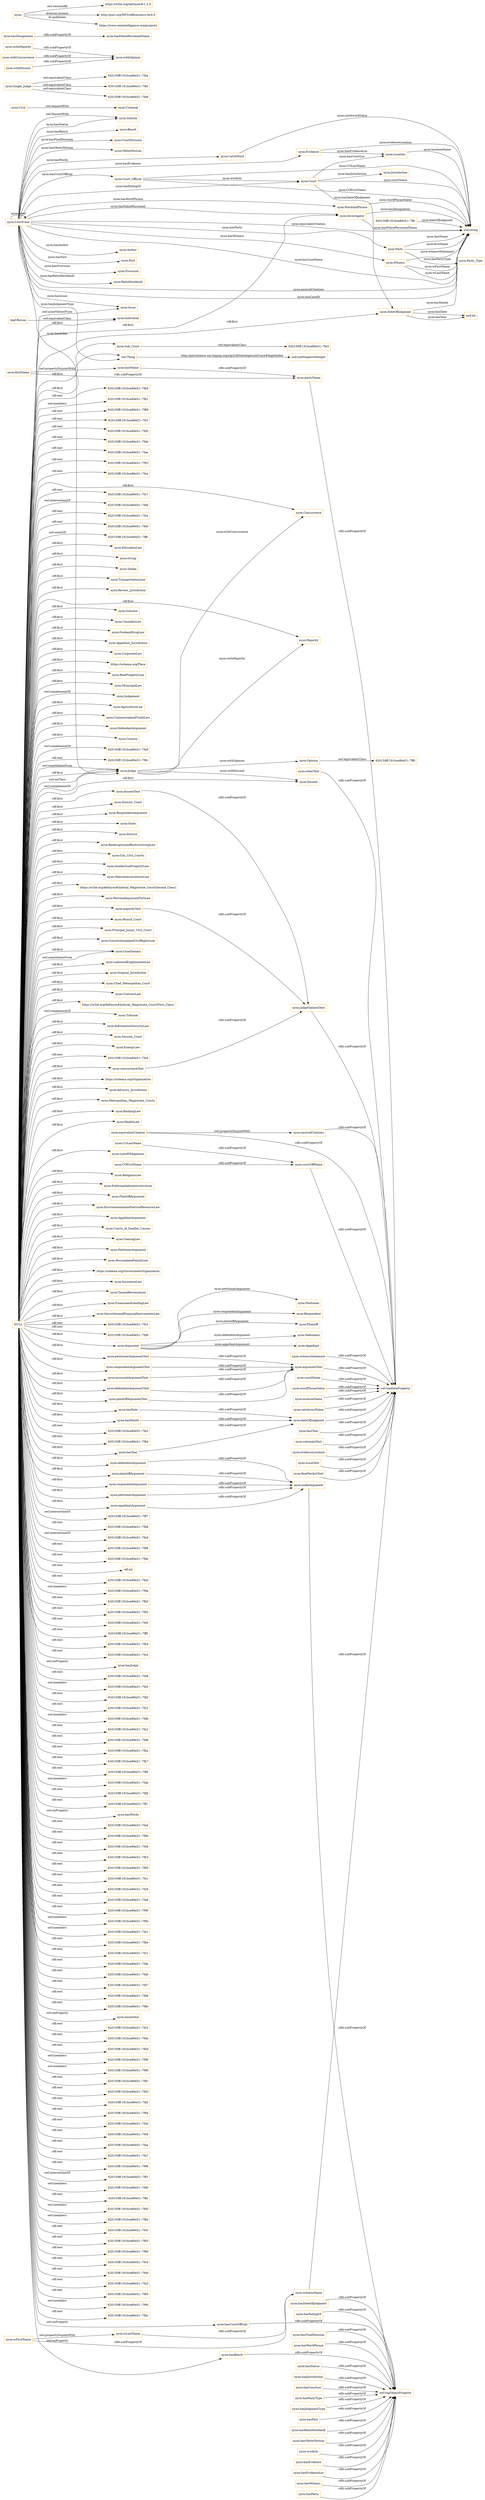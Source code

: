 digraph ar2dtool_diagram { 
rankdir=LR;
size="1501"
node [shape = rectangle, color="orange"]; "nyon:Issue" "nyon:EducationLaw" "nyon:Group" "nyon:Taluka" "nyon:TransportationLaw" "nyon:Civil" "620150ff:191bce80e51:-7fea" "nyon:Review_Jurisdiction" "nyon:Sub_Court" "nyon:Solicitor" "nyon:ObiterDictum" "nyon:CannabisLaw" "nyon:Jurisdiction" "nyon:FoodandDrugLaw" "nyon:Appellant_Jurisdiction" "nyon:CorporateLaw" "https://schema.org/Place" "nyon:Evidence" "nyon:RealPropertyLaw" "nyon:Opinion" "nyon:MunicipalLaw" "nyon:Judgement" "nyon:Author" "nyon:CatchWord" "nyon:Plaintiff" "nyon:AgricultureLaw" "nyon:Court_Official" "nyon:WordAndPhrase" "nyon:CommercialandTradeLaw" "nyon:DefendantArgument" "nyon:Country" "620150ff:191bce80e51:-7fe8" "nyon:DateOfJudgment" "foaf:Person" "nyon:Party_Type" "nyon:Concurrence" "nyon:Fact" "nyon:District_Court" "nyon:RespondentArgument" "nyon:State" "nyon:Party" "620150ff:191bce80e51:-7ffc" "nyon:District" "nyon:Provision" "nyon:BankruptcyandRestructuringLaw" "nyon:Majority" "nyon:City_Civil_Courts" "nyon:Single_Judge" "nyon:IntellectualPropertyLaw" "nyon:TelecommunicationsLaw" "https://w3id.org/def/nyon#Judicial_Magistrate_Court(Second_Class)" "nyon:PersonalInjuryandTortLaw" "nyon:Munsif_Court" "nyon:Principal_Junior_Civil_Court" "nyon:ConstitutionalandCivilRightsLaw" "620150ff:191bce80e51:-7fef" "nyon:CaseDomain" "nyon:LaborandEmploymentLaw" "620150ff:191bce80e51:-7ff0" "nyon:Original_Jurisdiction" "nyon:Chief_Meterpolitan_Court" "nyon:ContractLaw" "https://w3id.org/def/nyon#Judicial_Magistrate_Court(First_Class)" "nyon:RatioDecidendi" "nyon:Defendant" "nyon:Investigator" "nyon:Criminal" "nyon:Tribunal" "nyon:InformationSecurityLaw" "nyon:Session_Court" "nyon:EnergyLaw" "620150ff:191bce80e51:-7fe3" "nyon:Individual" "https://schema.org/Organization" "nyon:Appellant" "nyon:Advisory_Jurisdiction" "nyon:Court" "nyon:Statute" "nyon:Witness" "nyon:Bench" "nyon:Metropolitan_Magistrate_Courts" "nyon:BankingLaw" "nyon:Judge" "nyon:CourtCase" "nyon:Petitioner" "nyon:HealthLaw" "nyon:Dissent" "nyon:LawofObligations" "nyon:Argument" "nyon:ReligiousLaw" "nyon:PublicandAdministrativeLaw" "nyon:PlaintiffArgument" "nyon:EnvironmentalandNaturalResourceLaw" "nyon:AppellantArgument" "nyon:Location" "nyon:Courts_of_Smaller_Causes" "nyon:GamingLaw" "nyon:PetitionerArgument" "nyon:PersonalandFamilyLaw" "https://schema.org/GovernmentOrganization" "nyon:CourtDecision" "nyon:Respondent" "620150ff:191bce80e51:-7fe9" "nyon:InsuranceLaw" "nyon:TaxandRevenueLaw" "nyon:FinanceandLendingLaw" "nyon:SecuritiesandFinancialInstrumentsLaw" ; /*classes style*/
	"nyon:witnessName" -> "owl:topDataProperty" [ label = "rdfs:subPropertyOf" ];
	"nyon:witnessStatement" -> "owl:topDataProperty" [ label = "rdfs:subPropertyOf" ];
	"nyon:defendantArgumentText" -> "nyon:argumentText" [ label = "rdfs:subPropertyOf" ];
	"nyon:wLastName" -> "nyon:witnessName" [ label = "rdfs:subPropertyOf" ];
	"nyon:withMajority" -> "nyon:withOpinion" [ label = "rdfs:subPropertyOf" ];
	"nyon:equivalentCitation" -> "nyon:neutralCitations" [ label = "owl:propertyDisjointWith" ];
	"nyon:equivalentCitation" -> "owl:topDataProperty" [ label = "rdfs:subPropertyOf" ];
	"nyon:CourtCase" -> "nyon:Statute" [ label = "owl:disjointWith" ];
	"nyon:dateOfJudgment" -> "owl:topDataProperty" [ label = "rdfs:subPropertyOf" ];
	"nyon:hasYear" -> "nyon:dateOfJudgment" [ label = "rdfs:subPropertyOf" ];
	"nyon:partyName" -> "owl:topDataProperty" [ label = "rdfs:subPropertyOf" ];
	"nyon:courtOffName" -> "owl:topDataProperty" [ label = "rdfs:subPropertyOf" ];
	"nyon:courtName" -> "owl:topDataProperty" [ label = "rdfs:subPropertyOf" ];
	"nyon:Opinion" -> "620150ff:191bce80e51:-7ff0" [ label = "owl:equivalentClass" ];
	"nyon:plaintiffArgument" -> "nyon:makeArgument" [ label = "rdfs:subPropertyOf" ];
	"nyon:Sub_Court" -> "620150ff:191bce80e51:-7fe3" [ label = "owl:equivalentClass" ];
	"nyon:hasDesignation" -> "nyon:hasPolicePersonnelName" [ label = "rdfs:subPropertyOf" ];
	"nyon:hasWitness" -> "owl:topObjectProperty" [ label = "rdfs:subPropertyOf" ];
	"nyon:Civil" -> "nyon:Criminal" [ label = "owl:disjointWith" ];
	"nyon:wordPhraseValue" -> "owl:topDataProperty" [ label = "rdfs:subPropertyOf" ];
	"nyon:locationName" -> "owl:topDataProperty" [ label = "rdfs:subPropertyOf" ];
	"nyon:hasParty" -> "owl:topObjectProperty" [ label = "rdfs:subPropertyOf" ];
	"nyon:hasDateOfJudgment" -> "owl:topObjectProperty" [ label = "rdfs:subPropertyOf" ];
	"nyon:hasRulingOf" -> "owl:topObjectProperty" [ label = "rdfs:subPropertyOf" ];
	"nyon:catchwordValue" -> "owl:topDataProperty" [ label = "rdfs:subPropertyOf" ];
	"nyon:hasCourtOfficial" -> "owl:topObjectProperty" [ label = "rdfs:subPropertyOf" ];
	"nyon:concurrenceText" -> "nyon:judgeOpinionText" [ label = "rdfs:subPropertyOf" ];
	"nyon:makeArgument" -> "owl:topObjectProperty" [ label = "rdfs:subPropertyOf" ];
	"nyon:hasFinalDecision" -> "owl:topObjectProperty" [ label = "rdfs:subPropertyOf" ];
	"nyon:factText" -> "owl:topDataProperty" [ label = "rdfs:subPropertyOf" ];
	"nyon:lastName" -> "nyon:partyName" [ label = "rdfs:subPropertyOf" ];
	"nyon:respondentArgument" -> "nyon:makeArgument" [ label = "rdfs:subPropertyOf" ];
	"nyon:hasWordPhrase" -> "owl:topObjectProperty" [ label = "rdfs:subPropertyOf" ];
	"NULL" -> "620150ff:191bce80e51:-7ff7" [ label = "owl:intersectionOf" ];
	"NULL" -> "620150ff:191bce80e51:-7fb8" [ label = "rdf:rest" ];
	"NULL" -> "nyon:PetitionerArgument" [ label = "rdf:first" ];
	"NULL" -> "620150ff:191bce80e51:-7fed" [ label = "owl:intersectionOf" ];
	"NULL" -> "nyon:City_Civil_Courts" [ label = "rdf:first" ];
	"NULL" -> "nyon:District_Court" [ label = "rdf:first" ];
	"NULL" -> "nyon:Dissent" [ label = "rdf:first" ];
	"NULL" -> "nyon:Review_Jurisdiction" [ label = "rdf:first" ];
	"NULL" -> "nyon:Argument" [ label = "rdf:first" ];
	"NULL" -> "nyon:petitionerArgument" [ label = "rdf:first" ];
	"NULL" -> "nyon:hasBench" [ label = "owl:onProperty" ];
	"NULL" -> "620150ff:191bce80e51:-7f88" [ label = "rdf:rest" ];
	"NULL" -> "nyon:hasCourtOfficial" [ label = "owl:onProperty" ];
	"NULL" -> "owl:Thing" [ label = "rdf:first" ];
	"NULL" -> "nyon:EnergyLaw" [ label = "rdf:first" ];
	"NULL" -> "nyon:Judge" [ label = "owl:complementOf" ];
	"NULL" -> "rdf:nil" [ label = "rdf:rest" ];
	"NULL" -> "620150ff:191bce80e51:-7fad" [ label = "rdf:rest" ];
	"NULL" -> "nyon:Appellant_Jurisdiction" [ label = "rdf:first" ];
	"NULL" -> "620150ff:191bce80e51:-7f9a" [ label = "owl:members" ];
	"NULL" -> "620150ff:191bce80e51:-7fb0" [ label = "rdf:rest" ];
	"NULL" -> "620150ff:191bce80e51:-7f92" [ label = "rdf:rest" ];
	"NULL" -> "nyon:Courts_of_Smaller_Causes" [ label = "rdf:first" ];
	"NULL" -> "620150ff:191bce80e51:-7fc6" [ label = "rdf:rest" ];
	"NULL" -> "https://w3id.org/def/nyon#Judicial_Magistrate_Court(First_Class)" [ label = "rdf:first" ];
	"NULL" -> "nyon:ContractLaw" [ label = "rdf:first" ];
	"NULL" -> "nyon:Chief_Meterpolitan_Court" [ label = "rdf:first" ];
	"NULL" -> "620150ff:191bce80e51:-7ff6" [ label = "rdf:rest" ];
	"NULL" -> "nyon:BankingLaw" [ label = "rdf:first" ];
	"NULL" -> "nyon:DefendantArgument" [ label = "rdf:first" ];
	"NULL" -> "nyon:dissentText" [ label = "rdf:first" ];
	"NULL" -> "620150ff:191bce80e51:-7fb4" [ label = "rdf:rest" ];
	"NULL" -> "nyon:InsuranceLaw" [ label = "rdf:first" ];
	"NULL" -> "620150ff:191bce80e51:-7fcd" [ label = "rdf:rest" ];
	"NULL" -> "nyon:hasJudge" [ label = "owl:onProperty" ];
	"NULL" -> "nyon:TransportationLaw" [ label = "rdf:first" ];
	"NULL" -> "620150ff:191bce80e51:-7fa9" [ label = "rdf:rest" ];
	"NULL" -> "nyon:Solicitor" [ label = "rdf:first" ];
	"NULL" -> "nyon:FoodandDrugLaw" [ label = "rdf:first" ];
	"NULL" -> "nyon:Issue" [ label = "owl:someValuesFrom" ];
	"NULL" -> "620150ff:191bce80e51:-7fa5" [ label = "owl:members" ];
	"NULL" -> "nyon:TaxandRevenueLaw" [ label = "rdf:first" ];
	"NULL" -> "nyon:PublicandAdministrativeLaw" [ label = "rdf:first" ];
	"NULL" -> "nyon:GamingLaw" [ label = "rdf:first" ];
	"NULL" -> "nyon:majorityText" [ label = "rdf:first" ];
	"NULL" -> "nyon:plaintiffArgument" [ label = "rdf:first" ];
	"NULL" -> "nyon:hasDate" [ label = "rdf:first" ];
	"NULL" -> "620150ff:191bce80e51:-7fbf" [ label = "rdf:rest" ];
	"NULL" -> "620150ff:191bce80e51:-7fc2" [ label = "rdf:rest" ];
	"NULL" -> "nyon:PlaintiffArgument" [ label = "rdf:first" ];
	"NULL" -> "nyon:EducationLaw" [ label = "rdf:first" ];
	"NULL" -> "620150ff:191bce80e51:-7fdb" [ label = "owl:members" ];
	"NULL" -> "620150ff:191bce80e51:-7fa1" [ label = "rdf:rest" ];
	"NULL" -> "620150ff:191bce80e51:-7fd8" [ label = "rdf:rest" ];
	"NULL" -> "620150ff:191bce80e51:-7fba" [ label = "rdf:rest" ];
	"NULL" -> "620150ff:191bce80e51:-7fb7" [ label = "rdf:rest" ];
	"NULL" -> "nyon:respondentArgument" [ label = "rdf:first" ];
	"NULL" -> "nyon:LaborandEmploymentLaw" [ label = "rdf:first" ];
	"NULL" -> "620150ff:191bce80e51:-7f8f" [ label = "rdf:rest" ];
	"NULL" -> "620150ff:191bce80e51:-7fab" [ label = "owl:members" ];
	"NULL" -> "nyon:IntellectualPropertyLaw" [ label = "rdf:first" ];
	"NULL" -> "620150ff:191bce80e51:-7fdf" [ label = "rdf:rest" ];
	"NULL" -> "nyon:Session_Court" [ label = "rdf:first" ];
	"NULL" -> "nyon:AppellantArgument" [ label = "rdf:first" ];
	"NULL" -> "nyon:Majority" [ label = "rdf:first" ];
	"NULL" -> "nyon:DateOfJudgment" [ label = "rdf:first" ];
	"NULL" -> "620150ff:191bce80e51:-7ff1" [ label = "rdf:rest" ];
	"NULL" -> "nyon:hasWords" [ label = "owl:onProperty" ];
	"NULL" -> "nyon:concurrenceText" [ label = "rdf:first" ];
	"NULL" -> "nyon:Individual" [ label = "rdf:first" ];
	"NULL" -> "nyon:Tribunal" [ label = "owl:complementOf" ];
	"NULL" -> "nyon:Judge" [ label = "owl:someValuesFrom" ];
	"NULL" -> "620150ff:191bce80e51:-7fa4" [ label = "rdf:rest" ];
	"NULL" -> "620150ff:191bce80e51:-7f9d" [ label = "rdf:rest" ];
	"NULL" -> "620150ff:191bce80e51:-7fd4" [ label = "rdf:rest" ];
	"NULL" -> "nyon:PersonalInjuryandTortLaw" [ label = "rdf:first" ];
	"NULL" -> "620150ff:191bce80e51:-7fb3" [ label = "rdf:rest" ];
	"NULL" -> "620150ff:191bce80e51:-7f95" [ label = "rdf:rest" ];
	"NULL" -> "620150ff:191bce80e51:-7fcc" [ label = "rdf:rest" ];
	"NULL" -> "620150ff:191bce80e51:-7fc9" [ label = "rdf:rest" ];
	"NULL" -> "620150ff:191bce80e51:-7fa8" [ label = "rdf:rest" ];
	"NULL" -> "620150ff:191bce80e51:-7fe8" [ label = "owl:complementOf" ];
	"NULL" -> "nyon:plaintiffArgumentText" [ label = "rdf:first" ];
	"NULL" -> "nyon:HealthLaw" [ label = "rdf:first" ];
	"NULL" -> "nyon:InformationSecurityLaw" [ label = "rdf:first" ];
	"NULL" -> "620150ff:191bce80e51:-7f99" [ label = "rdf:rest" ];
	"NULL" -> "620150ff:191bce80e51:-7f9e" [ label = "owl:members" ];
	"NULL" -> "nyon:Metropolitan_Magistrate_Courts" [ label = "rdf:first" ];
	"NULL" -> "620150ff:191bce80e51:-7fe1" [ label = "owl:members" ];
	"NULL" -> "nyon:RespondentArgument" [ label = "rdf:first" ];
	"NULL" -> "nyon:Country" [ label = "rdf:first" ];
	"NULL" -> "620150ff:191bce80e51:-7fbe" [ label = "rdf:rest" ];
	"NULL" -> "620150ff:191bce80e51:-7fc1" [ label = "rdf:rest" ];
	"NULL" -> "nyon:CommercialandTradeLaw" [ label = "rdf:first" ];
	"NULL" -> "620150ff:191bce80e51:-7fda" [ label = "rdf:rest" ];
	"NULL" -> "nyon:hasMonth" [ label = "rdf:first" ];
	"NULL" -> "nyon:Judge" [ label = "rdf:first" ];
	"NULL" -> "620150ff:191bce80e51:-7fa0" [ label = "rdf:rest" ];
	"NULL" -> "620150ff:191bce80e51:-7fd7" [ label = "rdf:rest" ];
	"NULL" -> "nyon:petitionerArgumentText" [ label = "rdf:first" ];
	"NULL" -> "620150ff:191bce80e51:-7fb6" [ label = "rdf:rest" ];
	"NULL" -> "nyon:CaseDomain" [ label = "rdf:first" ];
	"NULL" -> "nyon:Judgement" [ label = "owl:complementOf" ];
	"NULL" -> "620150ff:191bce80e51:-7f8e" [ label = "rdf:rest" ];
	"NULL" -> "nyon:hasAuthor" [ label = "owl:onProperty" ];
	"NULL" -> "https://schema.org/GovernmentOrganization" [ label = "rdf:first" ];
	"NULL" -> "620150ff:191bce80e51:-7fc5" [ label = "rdf:rest" ];
	"NULL" -> "nyon:LawofObligations" [ label = "rdf:first" ];
	"NULL" -> "620150ff:191bce80e51:-7fde" [ label = "rdf:rest" ];
	"NULL" -> "620150ff:191bce80e51:-7fbd" [ label = "rdf:rest" ];
	"NULL" -> "nyon:Group" [ label = "rdf:first" ];
	"NULL" -> "nyon:EnvironmentalandNaturalResourceLaw" [ label = "rdf:first" ];
	"NULL" -> "620150ff:191bce80e51:-7f96" [ label = "owl:members" ];
	"NULL" -> "620150ff:191bce80e51:-7f86" [ label = "owl:members" ];
	"NULL" -> "620150ff:191bce80e51:-7f9c" [ label = "rdf:rest" ];
	"NULL" -> "https://w3id.org/def/nyon#Judicial_Magistrate_Court(Second_Class)" [ label = "rdf:first" ];
	"NULL" -> "620150ff:191bce80e51:-7fd3" [ label = "rdf:rest" ];
	"NULL" -> "nyon:respondentArgumentText" [ label = "rdf:first" ];
	"NULL" -> "620150ff:191bce80e51:-7faf" [ label = "rdf:rest" ];
	"NULL" -> "nyon:Principal_Junior_Civil_Court" [ label = "rdf:first" ];
	"NULL" -> "620150ff:191bce80e51:-7f94" [ label = "rdf:rest" ];
	"NULL" -> "620150ff:191bce80e51:-7fcb" [ label = "rdf:rest" ];
	"NULL" -> "nyon:MunicipalLaw" [ label = "rdf:first" ];
	"NULL" -> "620150ff:191bce80e51:-7fc8" [ label = "rdf:rest" ];
	"NULL" -> "nyon:SecuritiesandFinancialInstrumentsLaw" [ label = "rdf:first" ];
	"NULL" -> "620150ff:191bce80e51:-7faa" [ label = "rdf:rest" ];
	"NULL" -> "nyon:RealPropertyLaw" [ label = "rdf:first" ];
	"NULL" -> "620150ff:191bce80e51:-7fa7" [ label = "rdf:rest" ];
	"NULL" -> "https://schema.org/Organization" [ label = "rdf:first" ];
	"NULL" -> "nyon:Taluka" [ label = "rdf:first" ];
	"NULL" -> "620150ff:191bce80e51:-7f98" [ label = "rdf:rest" ];
	"NULL" -> "620150ff:191bce80e51:-7ff3" [ label = "owl:intersectionOf" ];
	"NULL" -> "nyon:appellantArgument" [ label = "rdf:first" ];
	"NULL" -> "620150ff:191bce80e51:-7fd0" [ label = "owl:members" ];
	"NULL" -> "nyon:State" [ label = "rdf:first" ];
	"NULL" -> "nyon:CaseDomain" [ label = "owl:someValuesFrom" ];
	"NULL" -> "nyon:BankruptcyandRestructuringLaw" [ label = "rdf:first" ];
	"NULL" -> "620150ff:191bce80e51:-7ffa" [ label = "rdf:rest" ];
	"NULL" -> "620150ff:191bce80e51:-7fd5" [ label = "owl:members" ];
	"NULL" -> "nyon:AgricultureLaw" [ label = "rdf:first" ];
	"NULL" -> "620150ff:191bce80e51:-7f8a" [ label = "owl:members" ];
	"NULL" -> "620150ff:191bce80e51:-7fc0" [ label = "rdf:rest" ];
	"NULL" -> "nyon:Advisory_Jurisdiction" [ label = "rdf:first" ];
	"NULL" -> "nyon:District" [ label = "rdf:first" ];
	"NULL" -> "620150ff:191bce80e51:-7fb5" [ label = "rdf:rest" ];
	"NULL" -> "620150ff:191bce80e51:-7f8d" [ label = "rdf:rest" ];
	"NULL" -> "nyon:defendentArgument" [ label = "rdf:first" ];
	"NULL" -> "620150ff:191bce80e51:-7fc4" [ label = "rdf:rest" ];
	"NULL" -> "620150ff:191bce80e51:-7fdd" [ label = "rdf:rest" ];
	"NULL" -> "620150ff:191bce80e51:-7fa3" [ label = "rdf:rest" ];
	"NULL" -> "nyon:CorporateLaw" [ label = "rdf:first" ];
	"NULL" -> "620150ff:191bce80e51:-7f85" [ label = "rdf:rest" ];
	"NULL" -> "620150ff:191bce80e51:-7f90" [ label = "owl:members" ];
	"NULL" -> "620150ff:191bce80e51:-7fbc" [ label = "rdf:rest" ];
	"NULL" -> "620150ff:191bce80e51:-7fb9" [ label = "rdf:rest" ];
	"NULL" -> "620150ff:191bce80e51:-7fb1" [ label = "owl:members" ];
	"NULL" -> "nyon:ReligiousLaw" [ label = "rdf:first" ];
	"NULL" -> "620150ff:191bce80e51:-7f89" [ label = "rdf:rest" ];
	"NULL" -> "nyon:CannabisLaw" [ label = "rdf:first" ];
	"NULL" -> "nyon:PersonalandFamilyLaw" [ label = "rdf:first" ];
	"NULL" -> "nyon:Investigator" [ label = "rdf:first" ];
	"NULL" -> "620150ff:191bce80e51:-7fcf" [ label = "rdf:rest" ];
	"NULL" -> "620150ff:191bce80e51:-7fd2" [ label = "rdf:rest" ];
	"NULL" -> "620150ff:191bce80e51:-7feb" [ label = "rdf:rest" ];
	"NULL" -> "620150ff:191bce80e51:-7fae" [ label = "rdf:rest" ];
	"NULL" -> "nyon:hasYear" [ label = "rdf:first" ];
	"NULL" -> "620150ff:191bce80e51:-7f93" [ label = "rdf:rest" ];
	"NULL" -> "nyon:TelecommunicationsLaw" [ label = "rdf:first" ];
	"NULL" -> "620150ff:191bce80e51:-7fca" [ label = "rdf:rest" ];
	"NULL" -> "620150ff:191bce80e51:-7fc7" [ label = "rdf:rest" ];
	"NULL" -> "620150ff:191bce80e51:-7fe6" [ label = "owl:intersectionOf" ];
	"NULL" -> "https://schema.org/Place" [ label = "rdf:first" ];
	"NULL" -> "nyon:Sub_Court" [ label = "rdf:first" ];
	"NULL" -> "620150ff:191bce80e51:-7fce" [ label = "rdf:rest" ];
	"NULL" -> "nyon:Judge" [ label = "owl:onClass" ];
	"NULL" -> "nyon:FinanceandLendingLaw" [ label = "rdf:first" ];
	"NULL" -> "nyon:Munsif_Court" [ label = "rdf:first" ];
	"NULL" -> "nyon:Concurrence" [ label = "rdf:first" ];
	"NULL" -> "620150ff:191bce80e51:-7fe0" [ label = "rdf:rest" ];
	"NULL" -> "620150ff:191bce80e51:-7ffb" [ label = "owl:unionOf" ];
	"NULL" -> "nyon:accussedArgumentText" [ label = "rdf:first" ];
	"NULL" -> "620150ff:191bce80e51:-7f8c" [ label = "rdf:rest" ];
	"NULL" -> "nyon:defendantArgumentText" [ label = "rdf:first" ];
	"NULL" -> "620150ff:191bce80e51:-7fe4" [ label = "rdf:rest" ];
	"NULL" -> "620150ff:191bce80e51:-7fc3" [ label = "rdf:rest" ];
	"NULL" -> "nyon:Original_Jurisdiction" [ label = "rdf:first" ];
	"NULL" -> "nyon:ConstitutionalandCivilRightsLaw" [ label = "rdf:first" ];
	"NULL" -> "620150ff:191bce80e51:-7fd9" [ label = "rdf:rest" ];
	"NULL" -> "620150ff:191bce80e51:-7fa2" [ label = "rdf:rest" ];
	"NULL" -> "620150ff:191bce80e51:-7f84" [ label = "rdf:rest" ];
	"NULL" -> "620150ff:191bce80e51:-7fbb" [ label = "rdf:rest" ];
	"nyon:judgeOpinionText" -> "owl:topDataProperty" [ label = "rdfs:subPropertyOf" ];
	"nyon:dissentText" -> "nyon:judgeOpinionText" [ label = "rdfs:subPropertyOf" ];
	"nyon:hasStatue" -> "owl:topObjectProperty" [ label = "rdfs:subPropertyOf" ];
	"nyon:hasJurisdiction" -> "owl:topObjectProperty" [ label = "rdfs:subPropertyOf" ];
	"nyon:firstName" -> "nyon:lastName" [ label = "owl:propertyDisjointWith" ];
	"nyon:firstName" -> "nyon:partyName" [ label = "rdfs:subPropertyOf" ];
	"nyon:defendentArgument" -> "nyon:makeArgument" [ label = "rdfs:subPropertyOf" ];
	"nyon:hasBench" -> "owl:topObjectProperty" [ label = "rdfs:subPropertyOf" ];
	"nyon:majorityText" -> "nyon:judgeOpinionText" [ label = "rdfs:subPropertyOf" ];
	"nyon:hasCourtLoc" -> "owl:topObjectProperty" [ label = "rdfs:subPropertyOf" ];
	"nyon:Single_Judge" -> "620150ff:191bce80e51:-7fe9" [ label = "owl:equivalentClass" ];
	"nyon:Single_Judge" -> "620150ff:191bce80e51:-7fea" [ label = "owl:equivalentClass" ];
	"nyon:Single_Judge" -> "620150ff:191bce80e51:-7fef" [ label = "owl:equivalentClass" ];
	"nyon:rationaleText" -> "owl:topDataProperty" [ label = "rdfs:subPropertyOf" ];
	"nyon:evidenceLocation" -> "owl:topDataProperty" [ label = "rdfs:subPropertyOf" ];
	"nyon:wFirstName" -> "nyon:wLastName" [ label = "owl:propertyDisjointWith" ];
	"nyon:wFirstName" -> "nyon:witnessName" [ label = "rdfs:subPropertyOf" ];
	"nyon:hasPartyType" -> "owl:topObjectProperty" [ label = "rdfs:subPropertyOf" ];
	"nyon:hasDate" -> "nyon:dateOfJudgment" [ label = "rdfs:subPropertyOf" ];
	"nyon:petitionerArgument" -> "nyon:makeArgument" [ label = "rdfs:subPropertyOf" ];
	"nyon:argumentText" -> "owl:topDataProperty" [ label = "rdfs:subPropertyOf" ];
	"nyon:IssueText" -> "owl:topDataProperty" [ label = "rdfs:subPropertyOf" ];
	"nyon:" -> "https://w3id.org/def/nyon#/1.2.0" [ label = "owl:versionIRI" ];
	"nyon:" -> "http://purl.org/NET/rdflicense/cc-by4.0" [ label = "dcterms:license" ];
	"nyon:" -> "https://www.semintelligence.org/projects" [ label = "dc:publisher" ];
	"nyon:withConcurrence" -> "nyon:withOpinion" [ label = "rdfs:subPropertyOf" ];
	"nyon:finalVerdictText" -> "owl:topDataProperty" [ label = "rdfs:subPropertyOf" ];
	"nyon:accussedArgumentText" -> "nyon:argumentText" [ label = "rdfs:subPropertyOf" ];
	"nyon:hasJudgmentType" -> "owl:topObjectProperty" [ label = "rdfs:subPropertyOf" ];
	"foaf:Person" -> "nyon:Individual" [ label = "owl:equivalentClass" ];
	"nyon:appellantArgument" -> "nyon:makeArgument" [ label = "rdfs:subPropertyOf" ];
	"nyon:hasFact" -> "owl:topObjectProperty" [ label = "rdfs:subPropertyOf" ];
	"nyon:plaintiffArgumentText" -> "nyon:argumentText" [ label = "rdfs:subPropertyOf" ];
	"nyon:petitionerArgumentText" -> "nyon:argumentText" [ label = "rdfs:subPropertyOf" ];
	"nyon:neutralCitations" -> "owl:topDataProperty" [ label = "rdfs:subPropertyOf" ];
	"nyon:hasRatioDecidendi" -> "owl:topObjectProperty" [ label = "rdfs:subPropertyOf" ];
	"nyon:withDissent" -> "nyon:withOpinion" [ label = "rdfs:subPropertyOf" ];
	"nyon:hasObiterDictum" -> "owl:topObjectProperty" [ label = "rdfs:subPropertyOf" ];
	"nyon:worksIn" -> "owl:topObjectProperty" [ label = "rdfs:subPropertyOf" ];
	"nyon:hasMonth" -> "nyon:dateOfJudgment" [ label = "rdfs:subPropertyOf" ];
	"nyon:COFirstName" -> "nyon:courtOffName" [ label = "rdfs:subPropertyOf" ];
	"nyon:hasEvidence" -> "owl:topObjectProperty" [ label = "rdfs:subPropertyOf" ];
	"nyon:hasEvidenceLoc" -> "owl:topObjectProperty" [ label = "rdfs:subPropertyOf" ];
	"nyon:COLastName" -> "nyon:courtOffName" [ label = "rdfs:subPropertyOf" ];
	"nyon:respondentArgumentText" -> "nyon:argumentText" [ label = "rdfs:subPropertyOf" ];
	"nyon:otherText" -> "owl:topDataProperty" [ label = "rdfs:subPropertyOf" ];
	"nyon:Party" -> "xsd:string" [ label = "nyon:firstName" ];
	"nyon:Witness" -> "xsd:string" [ label = "nyon:witnessStatement" ];
	"nyon:CourtCase" -> "nyon:CourtCase" [ label = "nyon:cited" ];
	"nyon:CourtCase" -> "xsd:string" [ label = "nyon:hasCaseName" ];
	"nyon:DateOfJudgment" -> "xsd:int" [ label = "nyon:hasDate" ];
	"nyon:Court_Official" -> "nyon:Court" [ label = "nyon:worksIn" ];
	"nyon:CourtCase" -> "nyon:Bench" [ label = "nyon:hasBench" ];
	"nyon:Court_Official" -> "xsd:string" [ label = "nyon:COFirstName" ];
	"nyon:Judge" -> "nyon:Majority" [ label = "nyon:withMajority" ];
	"nyon:DateOfJudgment" -> "xsd:int" [ label = "nyon:hasYear" ];
	"nyon:CourtCase" -> "nyon:Statute" [ label = "nyon:hasStatue" ];
	"nyon:Argument" -> "nyon:Appellant" [ label = "nyon:appellantArgument" ];
	"nyon:CourtCase" -> "nyon:CourtDecision" [ label = "nyon:hasFinalDecision" ];
	"nyon:Party" -> "nyon:Party_Type" [ label = "nyon:hasPartyType" ];
	"nyon:CourtCase" -> "nyon:Party" [ label = "nyon:hasParty" ];
	"nyon:CourtCase" -> "nyon:Court_Official" [ label = "nyon:hasCourtOfficial" ];
	"nyon:CourtCase" -> "xsd:string" [ label = "nyon:neutralCitations" ];
	"nyon:Argument" -> "nyon:Respondent" [ label = "nyon:respondentArgument" ];
	"nyon:Judge" -> "nyon:Opinion" [ label = "nyon:withOpinion" ];
	"nyon:Argument" -> "nyon:Petitioner" [ label = "nyon:petitionerArgument" ];
	"nyon:Court" -> "xsd:string" [ label = "nyon:courtName" ];
	"620150ff:191bce80e51:-7ffc" -> "xsd:string" [ label = "nyon:dateOfJudgment" ];
	"nyon:Court" -> "nyon:Jurisdiction" [ label = "nyon:hasJurisdiction" ];
	"nyon:Witness" -> "xsd:string" [ label = "nyon:wFirstName" ];
	"nyon:CourtCase" -> "nyon:Witness" [ label = "nyon:hasWitness" ];
	"nyon:CourtCase" -> "nyon:Provision" [ label = "nyon:hasProvision" ];
	"nyon:CatchWord" -> "xsd:string" [ label = "nyon:catchwordValue" ];
	"nyon:CourtCase" -> "nyon:Issue" [ label = "nyon:hasIssue" ];
	"nyon:Argument" -> "nyon:Defendant" [ label = "nyon:defendentArgument" ];
	"nyon:Witness" -> "xsd:string" [ label = "nyon:wLastName" ];
	"nyon:Court_Official" -> "xsd:string" [ label = "nyon:COLastName" ];
	"nyon:CourtCase" -> "nyon:CatchWord" [ label = "nyon:hasWords" ];
	"nyon:Judge" -> "nyon:Dissent" [ label = "nyon:withDissent" ];
	"nyon:Judge" -> "nyon:Concurrence" [ label = "nyon:withConcurrence" ];
	"nyon:CourtCase" -> "nyon:Investigator" [ label = "nyon:hasPolicePersonnel" ];
	"nyon:Evidence" -> "xsd:string" [ label = "nyon:evidenceLocation" ];
	"nyon:CourtCase" -> "nyon:Fact" [ label = "nyon:hasFact" ];
	"nyon:Party" -> "xsd:string" [ label = "nyon:lastName" ];
	"nyon:CourtCase" -> "owl:Thing" [ label = "nyon:hasJudgmentType" ];
	"nyon:Argument" -> "nyon:Plaintiff" [ label = "nyon:plaintiffArgument" ];
	"nyon:Court" -> "nyon:DateOfJudgment" [ label = "nyon:hasDateOfJudgment" ];
	"nyon:CourtCase" -> "nyon:ObiterDictum" [ label = "nyon:hasObiterDictum" ];
	"nyon:CourtCase" -> "xsd:string" [ label = "nyon:hasCaseID" ];
	"nyon:Location" -> "xsd:string" [ label = "nyon:locationName" ];
	"nyon:CourtCase" -> "nyon:Author" [ label = "nyon:hasAuthor" ];
	"nyon:CourtCase" -> "nyon:WordAndPhrase" [ label = "nyon:hasWordPhrase" ];
	"nyon:DateOfJudgment" -> "xsd:string" [ label = "nyon:hasMonth" ];
	"nyon:Investigator" -> "xsd:string" [ label = "nyon:hasDesignation" ];
	"nyon:CourtCase" -> "nyon:RatioDecidendi" [ label = "nyon:hasRatioDecidendi" ];
	"nyon:CourtCase" -> "nyon:Judge" [ label = "nyon:hasJudge" ];
	"nyon:Court" -> "nyon:Location" [ label = "nyon:hasCourtLoc" ];
	"nyon:CourtCase" -> "nyon:Evidence" [ label = "nyon:hasEvidence" ];
	"nyon:Evidence" -> "nyon:Location" [ label = "nyon:hasEvidenceLoc" ];
	"nyon:WordAndPhrase" -> "xsd:string" [ label = "nyon:wordPhraseValue" ];
	"owl:Thing" -> "xsd:nonNegativeInteger" [ label = "http://persistence.uni-leipzig.org/nlp2rdf/ontologies/nif-core#beginIndex" ];
	"nyon:CourtCase" -> "nyon:Court" [ label = "nyon:hasRulingOf" ];
	"nyon:CourtCase" -> "xsd:string" [ label = "nyon:equivalentCitation" ];
	"nyon:Investigator" -> "xsd:string" [ label = "nyon:hasPolicePersonnelName" ];

}
